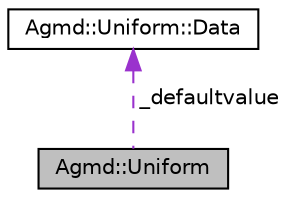 digraph "Agmd::Uniform"
{
  edge [fontname="Helvetica",fontsize="10",labelfontname="Helvetica",labelfontsize="10"];
  node [fontname="Helvetica",fontsize="10",shape=record];
  Node1 [label="Agmd::Uniform",height=0.2,width=0.4,color="black", fillcolor="grey75", style="filled" fontcolor="black"];
  Node2 -> Node1 [dir="back",color="darkorchid3",fontsize="10",style="dashed",label=" _defaultvalue" ,fontname="Helvetica"];
  Node2 [label="Agmd::Uniform::Data",height=0.2,width=0.4,color="black", fillcolor="white", style="filled",URL="$union_agmd_1_1_uniform_1_1_data.html"];
}
